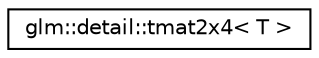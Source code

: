 digraph "Graphical Class Hierarchy"
{
  edge [fontname="Helvetica",fontsize="10",labelfontname="Helvetica",labelfontsize="10"];
  node [fontname="Helvetica",fontsize="10",shape=record];
  rankdir="LR";
  Node1 [label="glm::detail::tmat2x4\< T \>",height=0.2,width=0.4,color="black", fillcolor="white", style="filled",URL="$structglm_1_1detail_1_1tmat2x4.html"];
}
